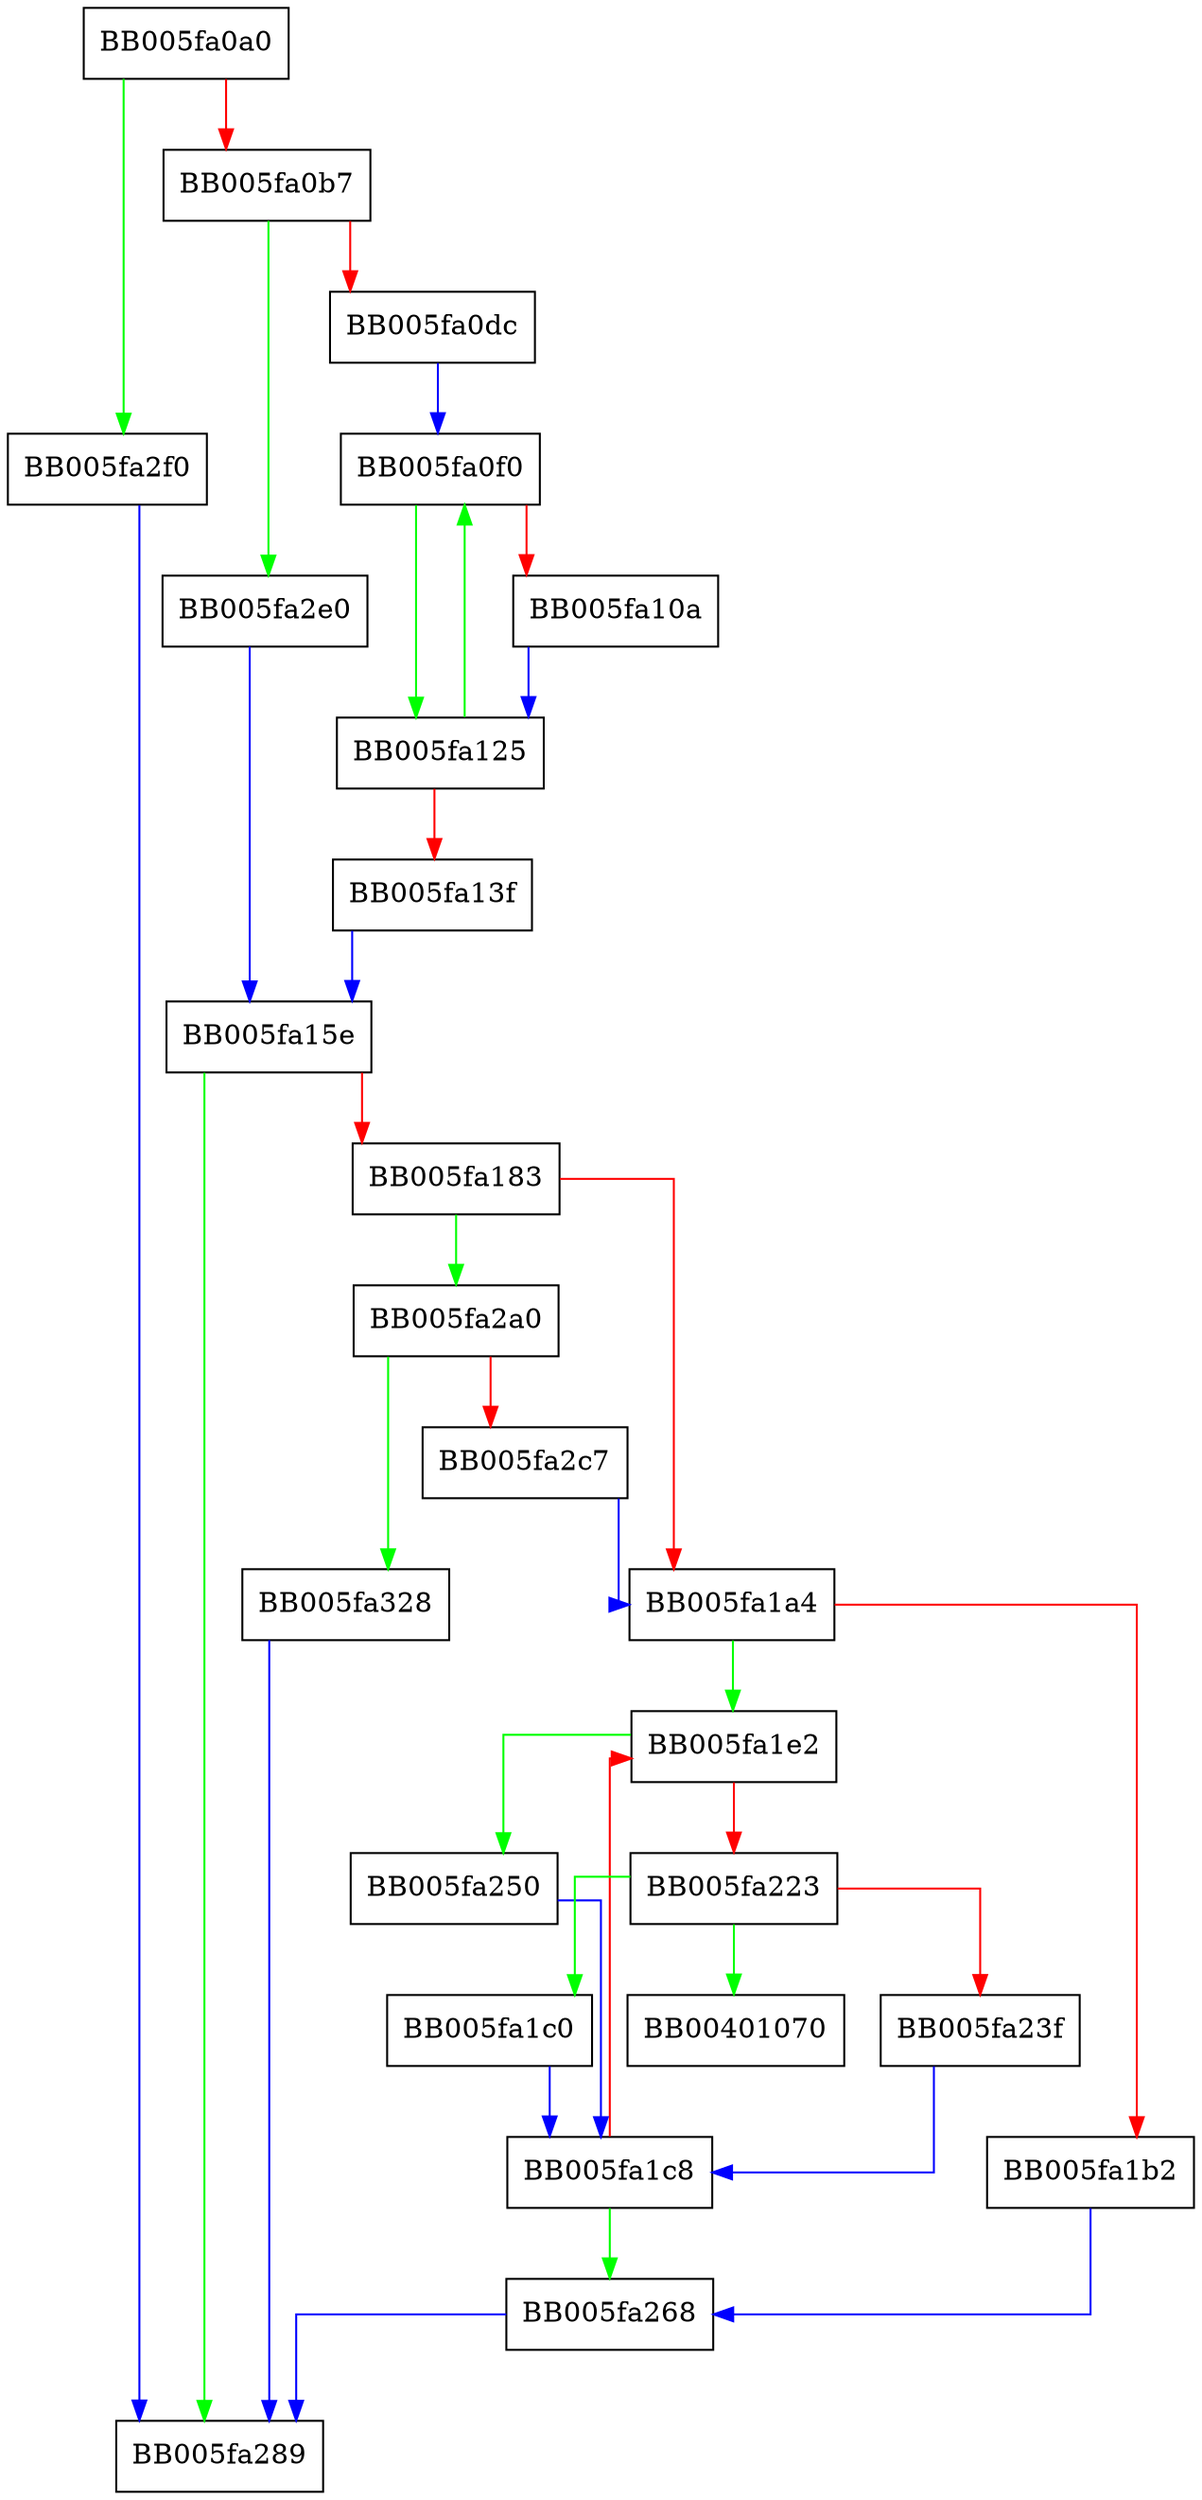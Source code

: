 digraph OSSL_PARAM_dup {
  node [shape="box"];
  graph [splines=ortho];
  BB005fa0a0 -> BB005fa2f0 [color="green"];
  BB005fa0a0 -> BB005fa0b7 [color="red"];
  BB005fa0b7 -> BB005fa2e0 [color="green"];
  BB005fa0b7 -> BB005fa0dc [color="red"];
  BB005fa0dc -> BB005fa0f0 [color="blue"];
  BB005fa0f0 -> BB005fa125 [color="green"];
  BB005fa0f0 -> BB005fa10a [color="red"];
  BB005fa10a -> BB005fa125 [color="blue"];
  BB005fa125 -> BB005fa0f0 [color="green"];
  BB005fa125 -> BB005fa13f [color="red"];
  BB005fa13f -> BB005fa15e [color="blue"];
  BB005fa15e -> BB005fa289 [color="green"];
  BB005fa15e -> BB005fa183 [color="red"];
  BB005fa183 -> BB005fa2a0 [color="green"];
  BB005fa183 -> BB005fa1a4 [color="red"];
  BB005fa1a4 -> BB005fa1e2 [color="green"];
  BB005fa1a4 -> BB005fa1b2 [color="red"];
  BB005fa1b2 -> BB005fa268 [color="blue"];
  BB005fa1c0 -> BB005fa1c8 [color="blue"];
  BB005fa1c8 -> BB005fa268 [color="green"];
  BB005fa1c8 -> BB005fa1e2 [color="red"];
  BB005fa1e2 -> BB005fa250 [color="green"];
  BB005fa1e2 -> BB005fa223 [color="red"];
  BB005fa223 -> BB00401070 [color="green"];
  BB005fa223 -> BB005fa1c0 [color="green"];
  BB005fa223 -> BB005fa23f [color="red"];
  BB005fa23f -> BB005fa1c8 [color="blue"];
  BB005fa250 -> BB005fa1c8 [color="blue"];
  BB005fa268 -> BB005fa289 [color="blue"];
  BB005fa2a0 -> BB005fa328 [color="green"];
  BB005fa2a0 -> BB005fa2c7 [color="red"];
  BB005fa2c7 -> BB005fa1a4 [color="blue"];
  BB005fa2e0 -> BB005fa15e [color="blue"];
  BB005fa2f0 -> BB005fa289 [color="blue"];
  BB005fa328 -> BB005fa289 [color="blue"];
}